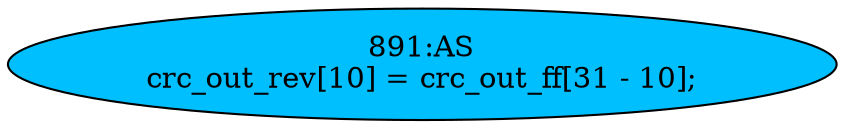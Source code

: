 strict digraph "" {
	node [label="\N"];
	"891:AS"	 [ast="<pyverilog.vparser.ast.Assign object at 0x7f01261f30d0>",
		def_var="['crc_out_rev']",
		fillcolor=deepskyblue,
		label="891:AS
crc_out_rev[10] = crc_out_ff[31 - 10];",
		statements="[]",
		style=filled,
		typ=Assign,
		use_var="['crc_out_ff']"];
}
